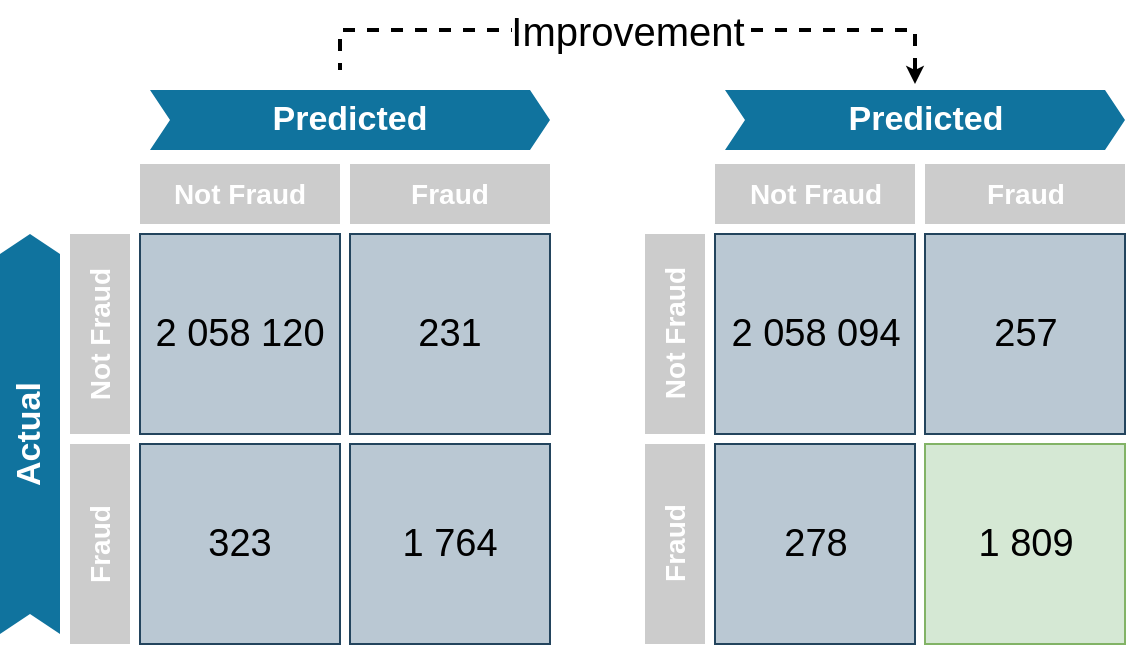 <mxfile version="20.5.1" type="github">
  <diagram id="BktI2Qd3lF0P4lVNuRtQ" name="Page-1">
    <mxGraphModel dx="860" dy="467" grid="1" gridSize="10" guides="1" tooltips="1" connect="1" arrows="1" fold="1" page="1" pageScale="1" pageWidth="1169" pageHeight="827" math="0" shadow="0">
      <root>
        <mxCell id="0" />
        <mxCell id="1" parent="0" />
        <mxCell id="IU_CKf9vG-TDteFp6h1i-1" value="2 058 120" style="html=1;fillColor=#bac8d3;strokeColor=#23445d;shadow=0;fontSize=19;align=center;fontStyle=0;whiteSpace=wrap;rounded=0;" parent="1" vertex="1">
          <mxGeometry x="185" y="235" width="100" height="100" as="geometry" />
        </mxCell>
        <mxCell id="IU_CKf9vG-TDteFp6h1i-2" value="231" style="html=1;fillColor=#bac8d3;strokeColor=#23445d;shadow=0;fontSize=19;align=center;fontStyle=0;whiteSpace=wrap;rounded=0;" parent="1" vertex="1">
          <mxGeometry x="290" y="235" width="100" height="100" as="geometry" />
        </mxCell>
        <mxCell id="IU_CKf9vG-TDteFp6h1i-3" value="323" style="html=1;fillColor=#bac8d3;strokeColor=#23445d;shadow=0;fontSize=19;align=center;fontStyle=0;whiteSpace=wrap;rounded=0;" parent="1" vertex="1">
          <mxGeometry x="185" y="340" width="100" height="100" as="geometry" />
        </mxCell>
        <mxCell id="IU_CKf9vG-TDteFp6h1i-4" value="1 764" style="html=1;fillColor=#bac8d3;strokeColor=#23445d;shadow=0;fontSize=19;align=center;fontStyle=0;whiteSpace=wrap;rounded=0;" parent="1" vertex="1">
          <mxGeometry x="290" y="340" width="100" height="100" as="geometry" />
        </mxCell>
        <mxCell id="IU_CKf9vG-TDteFp6h1i-5" value="Not Fraud" style="html=1;fillColor=#CCCCCC;strokeColor=none;shadow=0;fontSize=14;fontColor=#FFFFFF;align=center;fontStyle=1;whiteSpace=wrap;horizontal=0;rounded=0;" parent="1" vertex="1">
          <mxGeometry x="150" y="235" width="30" height="100" as="geometry" />
        </mxCell>
        <mxCell id="IU_CKf9vG-TDteFp6h1i-6" value="Fraud" style="html=1;fillColor=#CCCCCC;strokeColor=none;shadow=0;fontSize=14;fontColor=#FFFFFF;align=center;fontStyle=1;whiteSpace=wrap;horizontal=0;rounded=0;" parent="1" vertex="1">
          <mxGeometry x="150" y="340" width="30" height="100" as="geometry" />
        </mxCell>
        <mxCell id="IU_CKf9vG-TDteFp6h1i-7" value="Not Fraud" style="html=1;fillColor=#CCCCCC;strokeColor=none;shadow=0;fontSize=14;fontColor=#FFFFFF;align=center;fontStyle=1;whiteSpace=wrap;rounded=0;" parent="1" vertex="1">
          <mxGeometry x="185" y="200" width="100" height="30" as="geometry" />
        </mxCell>
        <mxCell id="IU_CKf9vG-TDteFp6h1i-8" value="Fraud" style="html=1;fillColor=#CCCCCC;strokeColor=none;shadow=0;fontSize=14;fontColor=#FFFFFF;align=center;fontStyle=1;whiteSpace=wrap;rounded=0;" parent="1" vertex="1">
          <mxGeometry x="290" y="200" width="100" height="30" as="geometry" />
        </mxCell>
        <mxCell id="IU_CKf9vG-TDteFp6h1i-12" value="Predicted" style="shape=step;perimeter=stepPerimeter;whiteSpace=wrap;html=1;fixedSize=1;size=10;fillColor=#10739E;strokeColor=none;fontSize=17;fontStyle=1;align=center;fontColor=#FFFFFF;" parent="1" vertex="1">
          <mxGeometry x="190" y="163" width="200" height="30" as="geometry" />
        </mxCell>
        <mxCell id="IU_CKf9vG-TDteFp6h1i-14" value="Actual" style="shape=step;perimeter=stepPerimeter;whiteSpace=wrap;html=1;fixedSize=1;size=10;fillColor=#10739E;strokeColor=none;fontSize=17;fontStyle=1;align=center;fontColor=#FFFFFF;rotation=-90;" parent="1" vertex="1">
          <mxGeometry x="30" y="320" width="200" height="30" as="geometry" />
        </mxCell>
        <mxCell id="IU_CKf9vG-TDteFp6h1i-15" value="2 058 094" style="html=1;fillColor=#bac8d3;strokeColor=#23445d;shadow=0;fontSize=19;align=center;fontStyle=0;whiteSpace=wrap;rounded=0;" parent="1" vertex="1">
          <mxGeometry x="472.5" y="235" width="100" height="100" as="geometry" />
        </mxCell>
        <mxCell id="IU_CKf9vG-TDteFp6h1i-16" value="257" style="html=1;fillColor=#bac8d3;strokeColor=#23445d;shadow=0;fontSize=19;align=center;fontStyle=0;whiteSpace=wrap;rounded=0;" parent="1" vertex="1">
          <mxGeometry x="577.5" y="235" width="100" height="100" as="geometry" />
        </mxCell>
        <mxCell id="IU_CKf9vG-TDteFp6h1i-17" value="278" style="html=1;fillColor=#bac8d3;strokeColor=#23445d;shadow=0;fontSize=19;align=center;fontStyle=0;whiteSpace=wrap;rounded=0;" parent="1" vertex="1">
          <mxGeometry x="472.5" y="340" width="100" height="100" as="geometry" />
        </mxCell>
        <mxCell id="IU_CKf9vG-TDteFp6h1i-18" value="1 809" style="html=1;fillColor=#d5e8d4;strokeColor=#82b366;shadow=0;fontSize=19;align=center;fontStyle=0;whiteSpace=wrap;rounded=0;" parent="1" vertex="1">
          <mxGeometry x="577.5" y="340" width="100" height="100" as="geometry" />
        </mxCell>
        <mxCell id="IU_CKf9vG-TDteFp6h1i-19" value="Not Fraud" style="html=1;fillColor=#CCCCCC;strokeColor=none;shadow=0;fontSize=14;fontColor=#FFFFFF;align=center;fontStyle=1;whiteSpace=wrap;horizontal=0;rounded=0;" parent="1" vertex="1">
          <mxGeometry x="437.5" y="235" width="30" height="100" as="geometry" />
        </mxCell>
        <mxCell id="IU_CKf9vG-TDteFp6h1i-20" value="Fraud" style="html=1;fillColor=#CCCCCC;strokeColor=none;shadow=0;fontSize=14;fontColor=#FFFFFF;align=center;fontStyle=1;whiteSpace=wrap;horizontal=0;rounded=0;" parent="1" vertex="1">
          <mxGeometry x="437.5" y="340" width="30" height="100" as="geometry" />
        </mxCell>
        <mxCell id="IU_CKf9vG-TDteFp6h1i-21" value="Not Fraud" style="html=1;fillColor=#CCCCCC;strokeColor=none;shadow=0;fontSize=14;fontColor=#FFFFFF;align=center;fontStyle=1;whiteSpace=wrap;rounded=0;" parent="1" vertex="1">
          <mxGeometry x="472.5" y="200" width="100" height="30" as="geometry" />
        </mxCell>
        <mxCell id="IU_CKf9vG-TDteFp6h1i-22" value="Fraud" style="html=1;fillColor=#CCCCCC;strokeColor=none;shadow=0;fontSize=14;fontColor=#FFFFFF;align=center;fontStyle=1;whiteSpace=wrap;rounded=0;" parent="1" vertex="1">
          <mxGeometry x="577.5" y="200" width="100" height="30" as="geometry" />
        </mxCell>
        <mxCell id="IU_CKf9vG-TDteFp6h1i-23" value="Predicted" style="shape=step;perimeter=stepPerimeter;whiteSpace=wrap;html=1;fixedSize=1;size=10;fillColor=#10739E;strokeColor=none;fontSize=17;fontStyle=1;align=center;fontColor=#FFFFFF;" parent="1" vertex="1">
          <mxGeometry x="477.5" y="163" width="200" height="30" as="geometry" />
        </mxCell>
        <mxCell id="gxY6BVN1A55ghOALHIfJ-1" value="" style="strokeWidth=2;html=1;shape=mxgraph.flowchart.annotation_1;align=left;pointerEvents=1;rotation=90;dashed=1;verticalAlign=middle;gradientColor=none;" vertex="1" parent="1">
          <mxGeometry x="418.75" y="-0.75" width="20" height="287.5" as="geometry" />
        </mxCell>
        <mxCell id="gxY6BVN1A55ghOALHIfJ-2" value="Improvement" style="text;html=1;align=center;verticalAlign=middle;whiteSpace=wrap;rounded=0;dashed=1;fontSize=20;labelBackgroundColor=default;" vertex="1" parent="1">
          <mxGeometry x="398.75" y="118" width="60" height="30" as="geometry" />
        </mxCell>
        <mxCell id="gxY6BVN1A55ghOALHIfJ-3" value="" style="endArrow=classic;html=1;rounded=0;fontSize=20;" edge="1" parent="1">
          <mxGeometry width="50" height="50" relative="1" as="geometry">
            <mxPoint x="572.5" y="150" as="sourcePoint" />
            <mxPoint x="572.5" y="160" as="targetPoint" />
          </mxGeometry>
        </mxCell>
      </root>
    </mxGraphModel>
  </diagram>
</mxfile>
